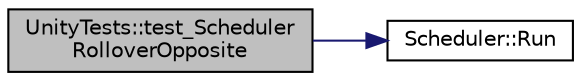 digraph "UnityTests::test_SchedulerRolloverOpposite"
{
  edge [fontname="Helvetica",fontsize="10",labelfontname="Helvetica",labelfontsize="10"];
  node [fontname="Helvetica",fontsize="10",shape=record];
  rankdir="LR";
  Node1 [label="UnityTests::test_Scheduler\lRolloverOpposite",height=0.2,width=0.4,color="black", fillcolor="grey75", style="filled" fontcolor="black"];
  Node1 -> Node2 [color="midnightblue",fontsize="10",style="solid",fontname="Helvetica"];
  Node2 [label="Scheduler::Run",height=0.2,width=0.4,color="black", fillcolor="white", style="filled",URL="$classScheduler.html#ae2767f8b1f033c1b4380dd7b7007f593",tooltip="Check to see if the time period has passed yet."];
}
